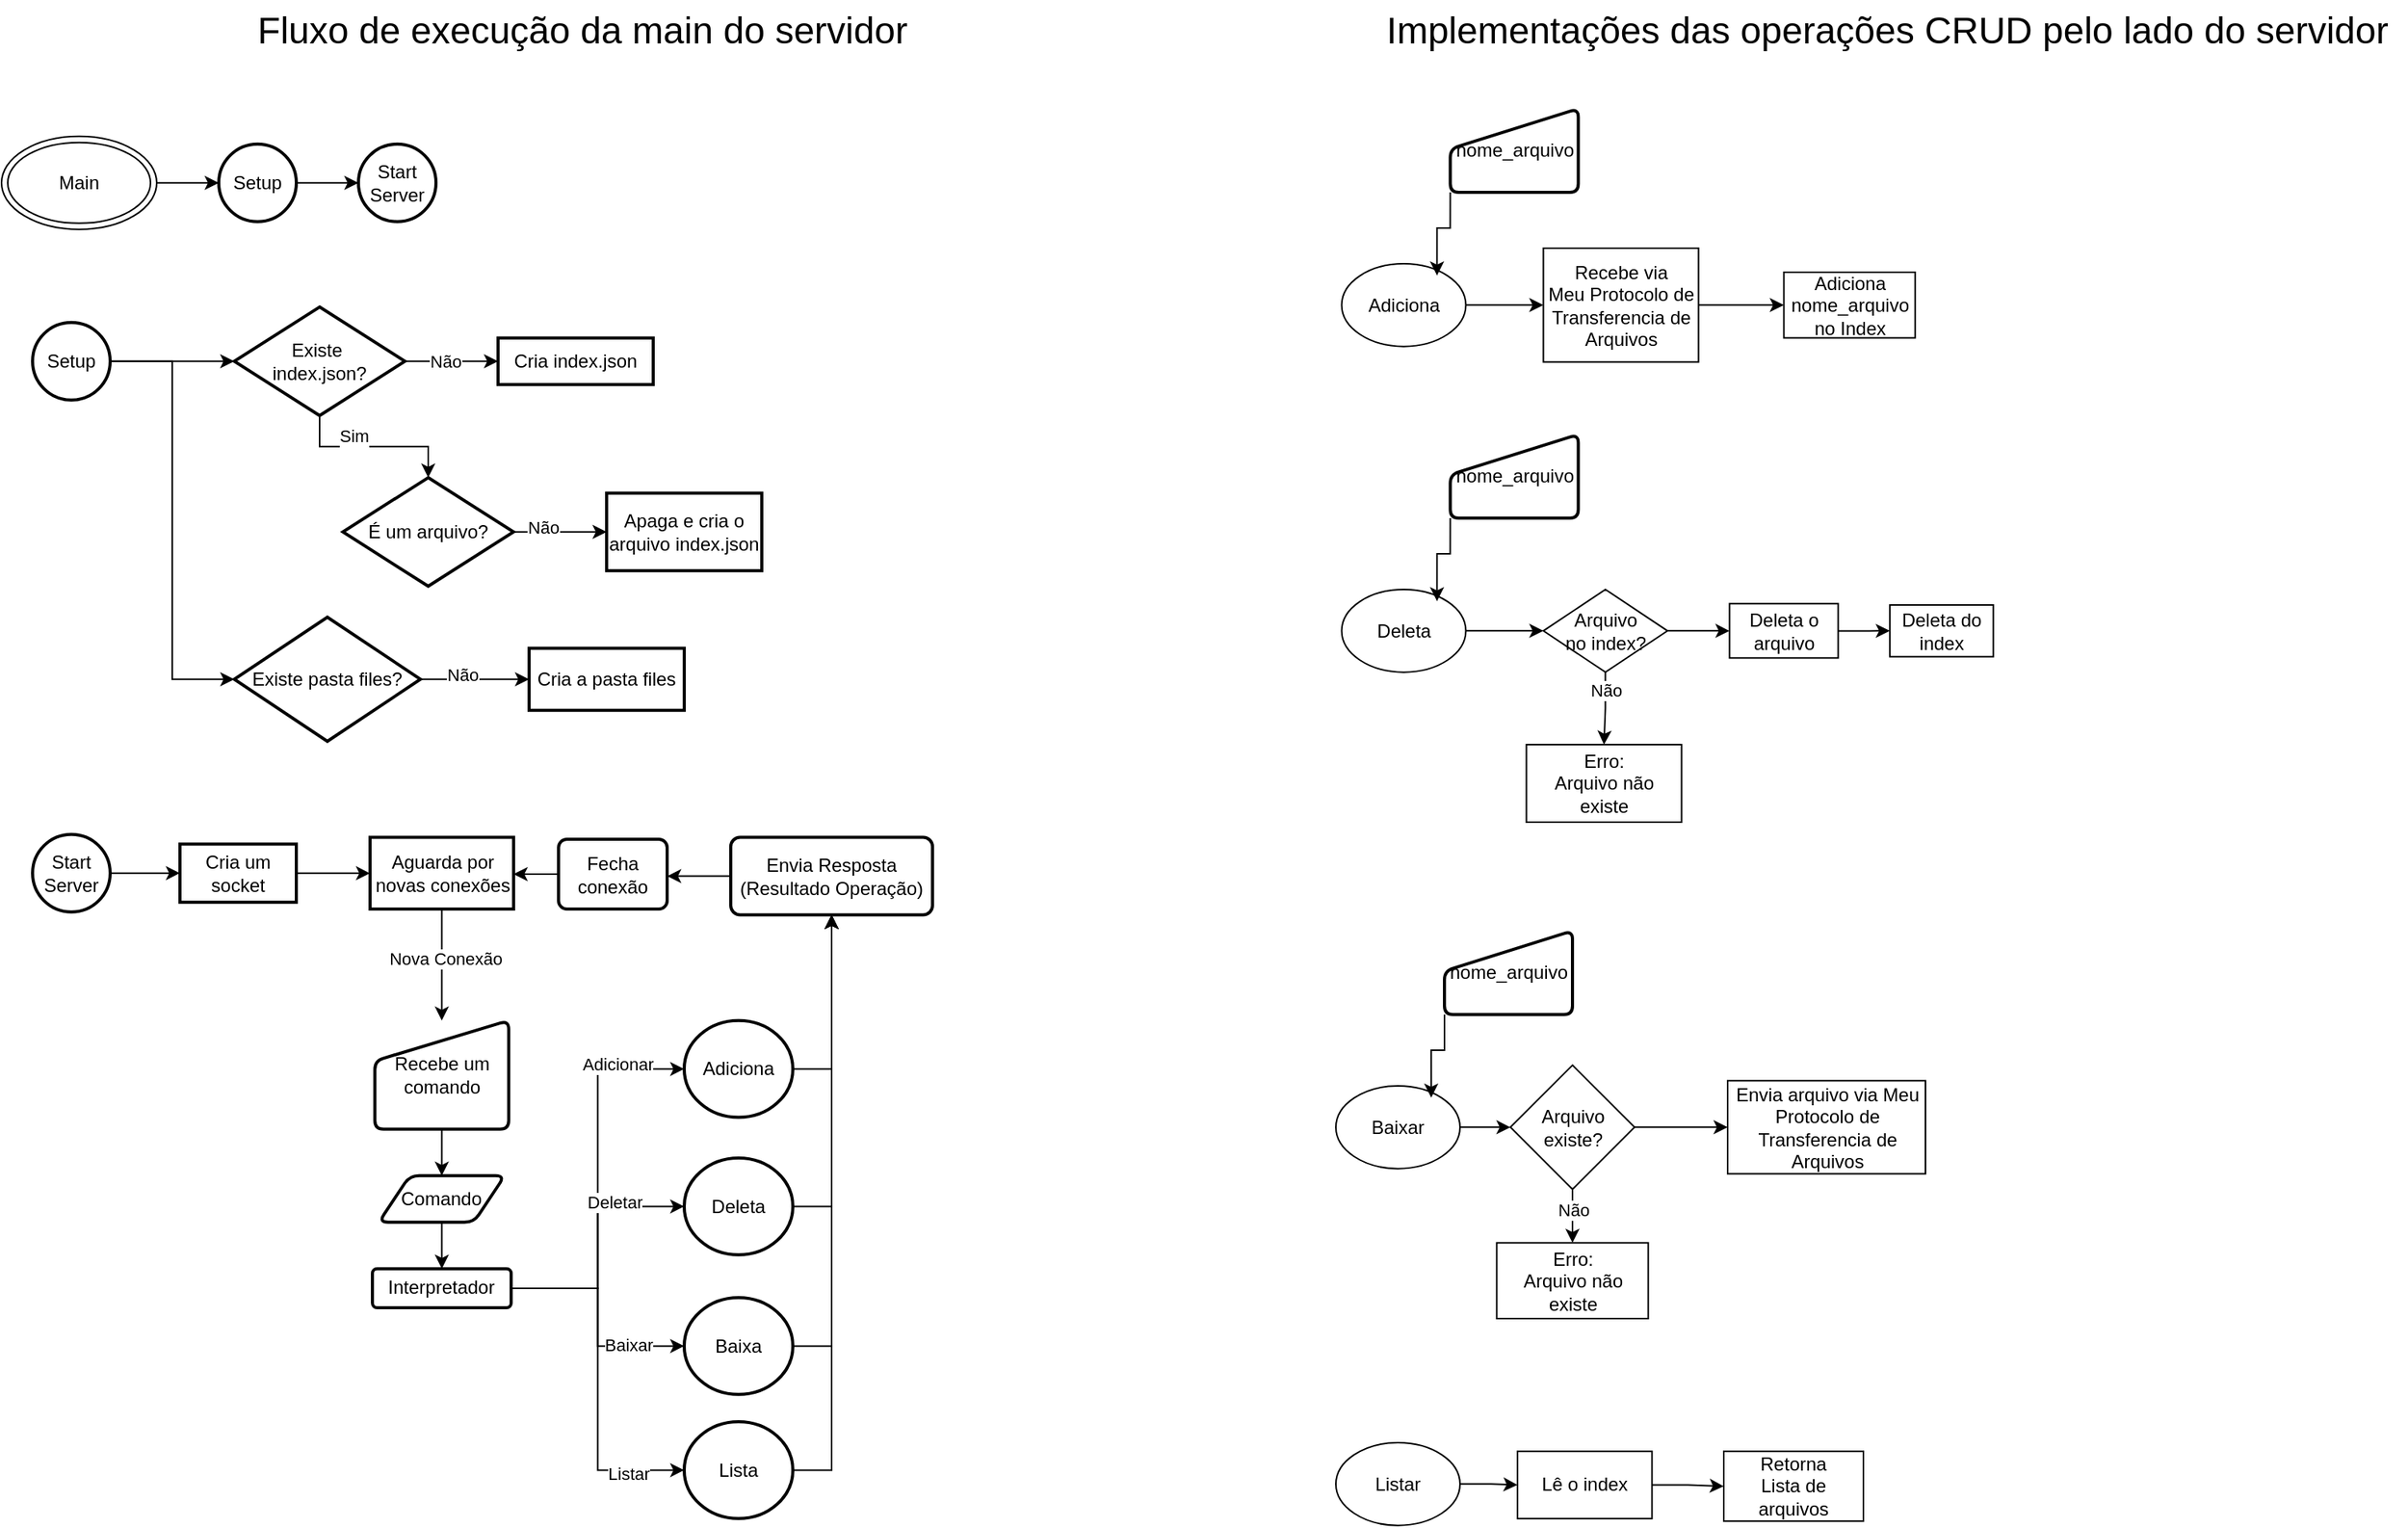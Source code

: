 <mxfile version="26.2.13">
  <diagram id="C5RBs43oDa-KdzZeNtuy" name="Page-1">
    <mxGraphModel dx="1745" dy="1034" grid="1" gridSize="10" guides="1" tooltips="1" connect="1" arrows="1" fold="1" page="1" pageScale="1" pageWidth="827" pageHeight="1169" math="0" shadow="0">
      <root>
        <mxCell id="WIyWlLk6GJQsqaUBKTNV-0" />
        <mxCell id="WIyWlLk6GJQsqaUBKTNV-1" parent="WIyWlLk6GJQsqaUBKTNV-0" />
        <mxCell id="AQV6Ltq1wuZ7xdeaDdIy-26" value="" style="edgeStyle=orthogonalEdgeStyle;rounded=0;orthogonalLoop=1;jettySize=auto;html=1;" parent="WIyWlLk6GJQsqaUBKTNV-1" source="AQV6Ltq1wuZ7xdeaDdIy-14" target="AQV6Ltq1wuZ7xdeaDdIy-25" edge="1">
          <mxGeometry relative="1" as="geometry" />
        </mxCell>
        <mxCell id="AQV6Ltq1wuZ7xdeaDdIy-14" value="Setup" style="strokeWidth=2;html=1;shape=mxgraph.flowchart.start_2;whiteSpace=wrap;" parent="WIyWlLk6GJQsqaUBKTNV-1" vertex="1">
          <mxGeometry x="180" y="132.88" width="50" height="50" as="geometry" />
        </mxCell>
        <mxCell id="AQV6Ltq1wuZ7xdeaDdIy-18" value="" style="edgeStyle=orthogonalEdgeStyle;rounded=0;orthogonalLoop=1;jettySize=auto;html=1;" parent="WIyWlLk6GJQsqaUBKTNV-1" source="AQV6Ltq1wuZ7xdeaDdIy-17" target="AQV6Ltq1wuZ7xdeaDdIy-14" edge="1">
          <mxGeometry relative="1" as="geometry" />
        </mxCell>
        <mxCell id="AQV6Ltq1wuZ7xdeaDdIy-17" value="&lt;div&gt;Main&lt;/div&gt;" style="ellipse;shape=doubleEllipse;whiteSpace=wrap;html=1;" parent="WIyWlLk6GJQsqaUBKTNV-1" vertex="1">
          <mxGeometry x="40" y="127.88" width="100" height="60" as="geometry" />
        </mxCell>
        <mxCell id="AQV6Ltq1wuZ7xdeaDdIy-32" value="" style="edgeStyle=orthogonalEdgeStyle;rounded=0;orthogonalLoop=1;jettySize=auto;html=1;" parent="WIyWlLk6GJQsqaUBKTNV-1" source="AQV6Ltq1wuZ7xdeaDdIy-20" target="AQV6Ltq1wuZ7xdeaDdIy-31" edge="1">
          <mxGeometry relative="1" as="geometry">
            <Array as="points">
              <mxPoint x="180" y="272.88" />
              <mxPoint x="180" y="272.88" />
            </Array>
          </mxGeometry>
        </mxCell>
        <mxCell id="AQV6Ltq1wuZ7xdeaDdIy-49" value="" style="edgeStyle=orthogonalEdgeStyle;rounded=0;orthogonalLoop=1;jettySize=auto;html=1;" parent="WIyWlLk6GJQsqaUBKTNV-1" source="AQV6Ltq1wuZ7xdeaDdIy-20" target="AQV6Ltq1wuZ7xdeaDdIy-48" edge="1">
          <mxGeometry relative="1" as="geometry">
            <Array as="points">
              <mxPoint x="150" y="272.88" />
              <mxPoint x="150" y="477.88" />
            </Array>
          </mxGeometry>
        </mxCell>
        <mxCell id="AQV6Ltq1wuZ7xdeaDdIy-20" value="&lt;div&gt;Setup&lt;/div&gt;" style="strokeWidth=2;html=1;shape=mxgraph.flowchart.start_2;whiteSpace=wrap;" parent="WIyWlLk6GJQsqaUBKTNV-1" vertex="1">
          <mxGeometry x="60" y="247.88" width="50" height="50" as="geometry" />
        </mxCell>
        <mxCell id="AQV6Ltq1wuZ7xdeaDdIy-25" value="&lt;div&gt;Start Server&lt;/div&gt;" style="strokeWidth=2;html=1;shape=mxgraph.flowchart.start_2;whiteSpace=wrap;" parent="WIyWlLk6GJQsqaUBKTNV-1" vertex="1">
          <mxGeometry x="270" y="132.88" width="50" height="50" as="geometry" />
        </mxCell>
        <mxCell id="AQV6Ltq1wuZ7xdeaDdIy-36" value="" style="edgeStyle=orthogonalEdgeStyle;rounded=0;orthogonalLoop=1;jettySize=auto;html=1;" parent="WIyWlLk6GJQsqaUBKTNV-1" source="AQV6Ltq1wuZ7xdeaDdIy-31" target="AQV6Ltq1wuZ7xdeaDdIy-35" edge="1">
          <mxGeometry relative="1" as="geometry" />
        </mxCell>
        <mxCell id="AQV6Ltq1wuZ7xdeaDdIy-37" value="&lt;div&gt;Não&lt;/div&gt;" style="edgeLabel;html=1;align=center;verticalAlign=middle;resizable=0;points=[];" parent="AQV6Ltq1wuZ7xdeaDdIy-36" vertex="1" connectable="0">
          <mxGeometry x="-0.158" relative="1" as="geometry">
            <mxPoint as="offset" />
          </mxGeometry>
        </mxCell>
        <mxCell id="AQV6Ltq1wuZ7xdeaDdIy-43" value="" style="edgeStyle=orthogonalEdgeStyle;rounded=0;orthogonalLoop=1;jettySize=auto;html=1;" parent="WIyWlLk6GJQsqaUBKTNV-1" source="AQV6Ltq1wuZ7xdeaDdIy-31" target="AQV6Ltq1wuZ7xdeaDdIy-42" edge="1">
          <mxGeometry relative="1" as="geometry" />
        </mxCell>
        <mxCell id="AQV6Ltq1wuZ7xdeaDdIy-44" value="&lt;div&gt;Sim&lt;/div&gt;&lt;div&gt;&lt;br&gt;&lt;/div&gt;" style="edgeLabel;html=1;align=center;verticalAlign=middle;resizable=0;points=[];" parent="AQV6Ltq1wuZ7xdeaDdIy-43" vertex="1" connectable="0">
          <mxGeometry x="-0.246" relative="1" as="geometry">
            <mxPoint as="offset" />
          </mxGeometry>
        </mxCell>
        <mxCell id="AQV6Ltq1wuZ7xdeaDdIy-31" value="&lt;div&gt;Existe&amp;nbsp;&lt;/div&gt;&lt;div&gt;index.json?&lt;/div&gt;" style="strokeWidth=2;html=1;shape=mxgraph.flowchart.decision;whiteSpace=wrap;" parent="WIyWlLk6GJQsqaUBKTNV-1" vertex="1">
          <mxGeometry x="190" y="237.88" width="110" height="70" as="geometry" />
        </mxCell>
        <mxCell id="AQV6Ltq1wuZ7xdeaDdIy-35" value="&lt;div&gt;Cria index.json&lt;/div&gt;" style="whiteSpace=wrap;html=1;strokeWidth=2;" parent="WIyWlLk6GJQsqaUBKTNV-1" vertex="1">
          <mxGeometry x="360" y="257.88" width="100" height="30" as="geometry" />
        </mxCell>
        <mxCell id="AQV6Ltq1wuZ7xdeaDdIy-46" value="" style="edgeStyle=orthogonalEdgeStyle;rounded=0;orthogonalLoop=1;jettySize=auto;html=1;" parent="WIyWlLk6GJQsqaUBKTNV-1" source="AQV6Ltq1wuZ7xdeaDdIy-42" target="AQV6Ltq1wuZ7xdeaDdIy-45" edge="1">
          <mxGeometry relative="1" as="geometry" />
        </mxCell>
        <mxCell id="AQV6Ltq1wuZ7xdeaDdIy-47" value="&lt;div&gt;Não&lt;/div&gt;" style="edgeLabel;html=1;align=center;verticalAlign=middle;resizable=0;points=[];" parent="AQV6Ltq1wuZ7xdeaDdIy-46" vertex="1" connectable="0">
          <mxGeometry x="-0.369" y="3" relative="1" as="geometry">
            <mxPoint as="offset" />
          </mxGeometry>
        </mxCell>
        <mxCell id="AQV6Ltq1wuZ7xdeaDdIy-42" value="É um arquivo?" style="strokeWidth=2;html=1;shape=mxgraph.flowchart.decision;whiteSpace=wrap;" parent="WIyWlLk6GJQsqaUBKTNV-1" vertex="1">
          <mxGeometry x="260" y="347.88" width="110" height="70" as="geometry" />
        </mxCell>
        <mxCell id="AQV6Ltq1wuZ7xdeaDdIy-45" value="&lt;div&gt;Apaga e cria o arquivo index.json&lt;/div&gt;" style="whiteSpace=wrap;html=1;strokeWidth=2;" parent="WIyWlLk6GJQsqaUBKTNV-1" vertex="1">
          <mxGeometry x="430" y="357.88" width="100" height="50" as="geometry" />
        </mxCell>
        <mxCell id="AQV6Ltq1wuZ7xdeaDdIy-53" value="" style="edgeStyle=orthogonalEdgeStyle;rounded=0;orthogonalLoop=1;jettySize=auto;html=1;" parent="WIyWlLk6GJQsqaUBKTNV-1" source="AQV6Ltq1wuZ7xdeaDdIy-48" target="AQV6Ltq1wuZ7xdeaDdIy-52" edge="1">
          <mxGeometry relative="1" as="geometry" />
        </mxCell>
        <mxCell id="AQV6Ltq1wuZ7xdeaDdIy-54" value="&lt;div&gt;Não&lt;/div&gt;" style="edgeLabel;html=1;align=center;verticalAlign=middle;resizable=0;points=[];" parent="AQV6Ltq1wuZ7xdeaDdIy-53" vertex="1" connectable="0">
          <mxGeometry x="-0.229" y="3" relative="1" as="geometry">
            <mxPoint as="offset" />
          </mxGeometry>
        </mxCell>
        <mxCell id="AQV6Ltq1wuZ7xdeaDdIy-48" value="&lt;div&gt;Existe pasta files?&lt;/div&gt;" style="rhombus;whiteSpace=wrap;html=1;strokeWidth=2;" parent="WIyWlLk6GJQsqaUBKTNV-1" vertex="1">
          <mxGeometry x="190" y="437.88" width="120" height="80" as="geometry" />
        </mxCell>
        <mxCell id="AQV6Ltq1wuZ7xdeaDdIy-52" value="&lt;div&gt;Cria a pasta files&lt;/div&gt;" style="whiteSpace=wrap;html=1;strokeWidth=2;" parent="WIyWlLk6GJQsqaUBKTNV-1" vertex="1">
          <mxGeometry x="380" y="457.88" width="100" height="40" as="geometry" />
        </mxCell>
        <mxCell id="AQV6Ltq1wuZ7xdeaDdIy-57" value="" style="edgeStyle=orthogonalEdgeStyle;rounded=0;orthogonalLoop=1;jettySize=auto;html=1;" parent="WIyWlLk6GJQsqaUBKTNV-1" source="AQV6Ltq1wuZ7xdeaDdIy-55" target="AQV6Ltq1wuZ7xdeaDdIy-56" edge="1">
          <mxGeometry relative="1" as="geometry" />
        </mxCell>
        <mxCell id="AQV6Ltq1wuZ7xdeaDdIy-55" value="Start&lt;br&gt;Server" style="strokeWidth=2;html=1;shape=mxgraph.flowchart.start_2;whiteSpace=wrap;" parent="WIyWlLk6GJQsqaUBKTNV-1" vertex="1">
          <mxGeometry x="60" y="577.88" width="50" height="50" as="geometry" />
        </mxCell>
        <mxCell id="AQV6Ltq1wuZ7xdeaDdIy-59" value="" style="edgeStyle=orthogonalEdgeStyle;rounded=0;orthogonalLoop=1;jettySize=auto;html=1;" parent="WIyWlLk6GJQsqaUBKTNV-1" source="AQV6Ltq1wuZ7xdeaDdIy-56" target="AQV6Ltq1wuZ7xdeaDdIy-58" edge="1">
          <mxGeometry relative="1" as="geometry" />
        </mxCell>
        <mxCell id="AQV6Ltq1wuZ7xdeaDdIy-56" value="Cria um socket" style="whiteSpace=wrap;html=1;strokeWidth=2;" parent="WIyWlLk6GJQsqaUBKTNV-1" vertex="1">
          <mxGeometry x="155" y="584.13" width="75" height="37.5" as="geometry" />
        </mxCell>
        <mxCell id="AQV6Ltq1wuZ7xdeaDdIy-71" value="" style="edgeStyle=orthogonalEdgeStyle;rounded=0;orthogonalLoop=1;jettySize=auto;html=1;" parent="WIyWlLk6GJQsqaUBKTNV-1" source="AQV6Ltq1wuZ7xdeaDdIy-58" target="AQV6Ltq1wuZ7xdeaDdIy-70" edge="1">
          <mxGeometry relative="1" as="geometry" />
        </mxCell>
        <mxCell id="AQV6Ltq1wuZ7xdeaDdIy-73" value="Nova Conexão" style="edgeLabel;html=1;align=center;verticalAlign=middle;resizable=0;points=[];" parent="AQV6Ltq1wuZ7xdeaDdIy-71" vertex="1" connectable="0">
          <mxGeometry x="-0.108" y="2" relative="1" as="geometry">
            <mxPoint as="offset" />
          </mxGeometry>
        </mxCell>
        <mxCell id="AQV6Ltq1wuZ7xdeaDdIy-58" value="&lt;div&gt;Aguarda por &lt;br&gt;&lt;/div&gt;&lt;div&gt;novas conexões&lt;/div&gt;" style="whiteSpace=wrap;html=1;strokeWidth=2;" parent="WIyWlLk6GJQsqaUBKTNV-1" vertex="1">
          <mxGeometry x="277.5" y="579.76" width="92.5" height="46.25" as="geometry" />
        </mxCell>
        <mxCell id="AQV6Ltq1wuZ7xdeaDdIy-76" value="" style="edgeStyle=orthogonalEdgeStyle;rounded=0;orthogonalLoop=1;jettySize=auto;html=1;" parent="WIyWlLk6GJQsqaUBKTNV-1" source="AQV6Ltq1wuZ7xdeaDdIy-70" target="AQV6Ltq1wuZ7xdeaDdIy-75" edge="1">
          <mxGeometry relative="1" as="geometry" />
        </mxCell>
        <mxCell id="AQV6Ltq1wuZ7xdeaDdIy-70" value="Recebe um comando" style="html=1;strokeWidth=2;shape=manualInput;whiteSpace=wrap;rounded=1;size=26;arcSize=11;" parent="WIyWlLk6GJQsqaUBKTNV-1" vertex="1">
          <mxGeometry x="280.62" y="697.88" width="86.25" height="70" as="geometry" />
        </mxCell>
        <mxCell id="AQV6Ltq1wuZ7xdeaDdIy-78" value="" style="edgeStyle=orthogonalEdgeStyle;rounded=0;orthogonalLoop=1;jettySize=auto;html=1;" parent="WIyWlLk6GJQsqaUBKTNV-1" source="AQV6Ltq1wuZ7xdeaDdIy-75" target="AQV6Ltq1wuZ7xdeaDdIy-77" edge="1">
          <mxGeometry relative="1" as="geometry" />
        </mxCell>
        <mxCell id="AQV6Ltq1wuZ7xdeaDdIy-75" value="&lt;div&gt;Comando&lt;/div&gt;" style="shape=parallelogram;perimeter=parallelogramPerimeter;whiteSpace=wrap;html=1;fixedSize=1;strokeWidth=2;rounded=1;arcSize=12;" parent="WIyWlLk6GJQsqaUBKTNV-1" vertex="1">
          <mxGeometry x="283.11" y="797.88" width="81.26" height="30" as="geometry" />
        </mxCell>
        <mxCell id="AQV6Ltq1wuZ7xdeaDdIy-88" style="edgeStyle=orthogonalEdgeStyle;rounded=0;orthogonalLoop=1;jettySize=auto;html=1;entryX=0;entryY=0.5;entryDx=0;entryDy=0;exitX=1;exitY=0.5;exitDx=0;exitDy=0;" parent="WIyWlLk6GJQsqaUBKTNV-1" source="AQV6Ltq1wuZ7xdeaDdIy-77" target="AQV6Ltq1wuZ7xdeaDdIy-80" edge="1">
          <mxGeometry relative="1" as="geometry">
            <mxPoint x="430" y="877.88" as="sourcePoint" />
          </mxGeometry>
        </mxCell>
        <mxCell id="AQV6Ltq1wuZ7xdeaDdIy-92" value="Adicionar" style="edgeLabel;html=1;align=center;verticalAlign=middle;resizable=0;points=[];" parent="AQV6Ltq1wuZ7xdeaDdIy-88" vertex="1" connectable="0">
          <mxGeometry x="0.66" y="3" relative="1" as="geometry">
            <mxPoint as="offset" />
          </mxGeometry>
        </mxCell>
        <mxCell id="AQV6Ltq1wuZ7xdeaDdIy-89" style="edgeStyle=orthogonalEdgeStyle;rounded=0;orthogonalLoop=1;jettySize=auto;html=1;exitX=1;exitY=0.5;exitDx=0;exitDy=0;entryX=0;entryY=0.5;entryDx=0;entryDy=0;" parent="WIyWlLk6GJQsqaUBKTNV-1" source="AQV6Ltq1wuZ7xdeaDdIy-77" target="AQV6Ltq1wuZ7xdeaDdIy-82" edge="1">
          <mxGeometry relative="1" as="geometry" />
        </mxCell>
        <mxCell id="AQV6Ltq1wuZ7xdeaDdIy-93" value="Deletar" style="edgeLabel;html=1;align=center;verticalAlign=middle;resizable=0;points=[];" parent="AQV6Ltq1wuZ7xdeaDdIy-89" vertex="1" connectable="0">
          <mxGeometry x="0.456" y="3" relative="1" as="geometry">
            <mxPoint as="offset" />
          </mxGeometry>
        </mxCell>
        <mxCell id="AQV6Ltq1wuZ7xdeaDdIy-90" style="edgeStyle=orthogonalEdgeStyle;rounded=0;orthogonalLoop=1;jettySize=auto;html=1;exitX=1;exitY=0.5;exitDx=0;exitDy=0;entryX=0;entryY=0.5;entryDx=0;entryDy=0;" parent="WIyWlLk6GJQsqaUBKTNV-1" source="AQV6Ltq1wuZ7xdeaDdIy-77" target="AQV6Ltq1wuZ7xdeaDdIy-83" edge="1">
          <mxGeometry relative="1" as="geometry" />
        </mxCell>
        <mxCell id="AQV6Ltq1wuZ7xdeaDdIy-94" value="Baixar" style="edgeLabel;html=1;align=center;verticalAlign=middle;resizable=0;points=[];" parent="AQV6Ltq1wuZ7xdeaDdIy-90" vertex="1" connectable="0">
          <mxGeometry x="0.512" y="1" relative="1" as="geometry">
            <mxPoint as="offset" />
          </mxGeometry>
        </mxCell>
        <mxCell id="AQV6Ltq1wuZ7xdeaDdIy-91" style="edgeStyle=orthogonalEdgeStyle;rounded=0;orthogonalLoop=1;jettySize=auto;html=1;exitX=1;exitY=0.5;exitDx=0;exitDy=0;entryX=0;entryY=0.5;entryDx=0;entryDy=0;" parent="WIyWlLk6GJQsqaUBKTNV-1" source="AQV6Ltq1wuZ7xdeaDdIy-77" target="AQV6Ltq1wuZ7xdeaDdIy-86" edge="1">
          <mxGeometry relative="1" as="geometry" />
        </mxCell>
        <mxCell id="AQV6Ltq1wuZ7xdeaDdIy-95" value="Listar" style="edgeLabel;html=1;align=center;verticalAlign=middle;resizable=0;points=[];" parent="AQV6Ltq1wuZ7xdeaDdIy-91" vertex="1" connectable="0">
          <mxGeometry x="0.682" y="-2" relative="1" as="geometry">
            <mxPoint as="offset" />
          </mxGeometry>
        </mxCell>
        <mxCell id="AQV6Ltq1wuZ7xdeaDdIy-77" value="Interpretador" style="whiteSpace=wrap;html=1;strokeWidth=2;rounded=1;arcSize=12;" parent="WIyWlLk6GJQsqaUBKTNV-1" vertex="1">
          <mxGeometry x="279.05" y="857.88" width="89.39" height="25.16" as="geometry" />
        </mxCell>
        <mxCell id="AQV6Ltq1wuZ7xdeaDdIy-107" value="" style="edgeStyle=orthogonalEdgeStyle;rounded=0;orthogonalLoop=1;jettySize=auto;html=1;" parent="WIyWlLk6GJQsqaUBKTNV-1" source="AQV6Ltq1wuZ7xdeaDdIy-80" target="AQV6Ltq1wuZ7xdeaDdIy-106" edge="1">
          <mxGeometry relative="1" as="geometry">
            <Array as="points">
              <mxPoint x="575" y="728.88" />
            </Array>
          </mxGeometry>
        </mxCell>
        <mxCell id="AQV6Ltq1wuZ7xdeaDdIy-80" value="Adiciona" style="ellipse;whiteSpace=wrap;html=1;strokeWidth=2;rounded=1;arcSize=12;" parent="WIyWlLk6GJQsqaUBKTNV-1" vertex="1">
          <mxGeometry x="480" y="697.88" width="70" height="62.42" as="geometry" />
        </mxCell>
        <mxCell id="AQV6Ltq1wuZ7xdeaDdIy-112" style="edgeStyle=orthogonalEdgeStyle;rounded=0;orthogonalLoop=1;jettySize=auto;html=1;exitX=1;exitY=0.5;exitDx=0;exitDy=0;entryX=0.5;entryY=1;entryDx=0;entryDy=0;" parent="WIyWlLk6GJQsqaUBKTNV-1" source="AQV6Ltq1wuZ7xdeaDdIy-82" target="AQV6Ltq1wuZ7xdeaDdIy-106" edge="1">
          <mxGeometry relative="1" as="geometry" />
        </mxCell>
        <mxCell id="AQV6Ltq1wuZ7xdeaDdIy-82" value="Deleta" style="ellipse;whiteSpace=wrap;html=1;strokeWidth=2;rounded=1;arcSize=12;" parent="WIyWlLk6GJQsqaUBKTNV-1" vertex="1">
          <mxGeometry x="480" y="786.51" width="70" height="62.42" as="geometry" />
        </mxCell>
        <mxCell id="AQV6Ltq1wuZ7xdeaDdIy-113" style="edgeStyle=orthogonalEdgeStyle;rounded=0;orthogonalLoop=1;jettySize=auto;html=1;exitX=1;exitY=0.5;exitDx=0;exitDy=0;entryX=0.5;entryY=1;entryDx=0;entryDy=0;" parent="WIyWlLk6GJQsqaUBKTNV-1" source="AQV6Ltq1wuZ7xdeaDdIy-83" target="AQV6Ltq1wuZ7xdeaDdIy-106" edge="1">
          <mxGeometry relative="1" as="geometry" />
        </mxCell>
        <mxCell id="AQV6Ltq1wuZ7xdeaDdIy-83" value="&lt;div&gt;Baixa&lt;/div&gt;" style="ellipse;whiteSpace=wrap;html=1;strokeWidth=2;rounded=1;arcSize=12;" parent="WIyWlLk6GJQsqaUBKTNV-1" vertex="1">
          <mxGeometry x="480" y="876.51" width="70" height="62.42" as="geometry" />
        </mxCell>
        <mxCell id="AQV6Ltq1wuZ7xdeaDdIy-115" style="edgeStyle=orthogonalEdgeStyle;rounded=0;orthogonalLoop=1;jettySize=auto;html=1;exitX=1;exitY=0.5;exitDx=0;exitDy=0;entryX=0.5;entryY=1;entryDx=0;entryDy=0;" parent="WIyWlLk6GJQsqaUBKTNV-1" source="AQV6Ltq1wuZ7xdeaDdIy-86" target="AQV6Ltq1wuZ7xdeaDdIy-106" edge="1">
          <mxGeometry relative="1" as="geometry" />
        </mxCell>
        <mxCell id="AQV6Ltq1wuZ7xdeaDdIy-86" value="Lista" style="ellipse;whiteSpace=wrap;html=1;strokeWidth=2;rounded=1;arcSize=12;" parent="WIyWlLk6GJQsqaUBKTNV-1" vertex="1">
          <mxGeometry x="480" y="956.51" width="70" height="62.42" as="geometry" />
        </mxCell>
        <mxCell id="AQV6Ltq1wuZ7xdeaDdIy-111" value="" style="edgeStyle=orthogonalEdgeStyle;rounded=0;orthogonalLoop=1;jettySize=auto;html=1;" parent="WIyWlLk6GJQsqaUBKTNV-1" source="AQV6Ltq1wuZ7xdeaDdIy-106" target="AQV6Ltq1wuZ7xdeaDdIy-108" edge="1">
          <mxGeometry relative="1" as="geometry">
            <Array as="points">
              <mxPoint x="490" y="603.88" />
              <mxPoint x="490" y="603.88" />
            </Array>
          </mxGeometry>
        </mxCell>
        <mxCell id="AQV6Ltq1wuZ7xdeaDdIy-106" value="Envia Resposta&lt;br&gt;(Resultado Operação)" style="whiteSpace=wrap;html=1;strokeWidth=2;rounded=1;arcSize=12;" parent="WIyWlLk6GJQsqaUBKTNV-1" vertex="1">
          <mxGeometry x="510" y="579.76" width="130" height="50" as="geometry" />
        </mxCell>
        <mxCell id="AQV6Ltq1wuZ7xdeaDdIy-110" style="edgeStyle=orthogonalEdgeStyle;rounded=0;orthogonalLoop=1;jettySize=auto;html=1;exitX=0;exitY=0.5;exitDx=0;exitDy=0;entryX=1;entryY=0.5;entryDx=0;entryDy=0;" parent="WIyWlLk6GJQsqaUBKTNV-1" source="AQV6Ltq1wuZ7xdeaDdIy-108" target="AQV6Ltq1wuZ7xdeaDdIy-58" edge="1">
          <mxGeometry relative="1" as="geometry" />
        </mxCell>
        <mxCell id="AQV6Ltq1wuZ7xdeaDdIy-108" value="&lt;div&gt;Fecha conexão&lt;/div&gt;" style="rounded=1;whiteSpace=wrap;html=1;strokeWidth=2;arcSize=12;" parent="WIyWlLk6GJQsqaUBKTNV-1" vertex="1">
          <mxGeometry x="399" y="581.02" width="70" height="44.99" as="geometry" />
        </mxCell>
        <mxCell id="wBAJnolEOKedtaq8j_Ej-4" style="edgeStyle=orthogonalEdgeStyle;rounded=0;orthogonalLoop=1;jettySize=auto;html=1;entryX=0;entryY=0.5;entryDx=0;entryDy=0;" edge="1" parent="WIyWlLk6GJQsqaUBKTNV-1" source="pnvKoBJKZdN2tV3ARTNS-0" target="wBAJnolEOKedtaq8j_Ej-1">
          <mxGeometry relative="1" as="geometry" />
        </mxCell>
        <mxCell id="pnvKoBJKZdN2tV3ARTNS-0" value="&lt;div&gt;Adiciona&lt;/div&gt;" style="ellipse;whiteSpace=wrap;html=1;" parent="WIyWlLk6GJQsqaUBKTNV-1" vertex="1">
          <mxGeometry x="903.74" y="210" width="80" height="53.33" as="geometry" />
        </mxCell>
        <mxCell id="pnvKoBJKZdN2tV3ARTNS-1" value="nome_arquivo" style="html=1;strokeWidth=2;shape=manualInput;whiteSpace=wrap;rounded=1;size=26;arcSize=11;" parent="WIyWlLk6GJQsqaUBKTNV-1" vertex="1">
          <mxGeometry x="973.74" y="110" width="82.5" height="54" as="geometry" />
        </mxCell>
        <mxCell id="pnvKoBJKZdN2tV3ARTNS-3" style="edgeStyle=orthogonalEdgeStyle;rounded=0;orthogonalLoop=1;jettySize=auto;html=1;exitX=0;exitY=1;exitDx=0;exitDy=0;entryX=0.768;entryY=0.142;entryDx=0;entryDy=0;entryPerimeter=0;" parent="WIyWlLk6GJQsqaUBKTNV-1" source="pnvKoBJKZdN2tV3ARTNS-1" target="pnvKoBJKZdN2tV3ARTNS-0" edge="1">
          <mxGeometry relative="1" as="geometry" />
        </mxCell>
        <mxCell id="pnvKoBJKZdN2tV3ARTNS-15" value="Adiciona&lt;br&gt;nome_arquivo&lt;br&gt;no Index" style="whiteSpace=wrap;html=1;" parent="WIyWlLk6GJQsqaUBKTNV-1" vertex="1">
          <mxGeometry x="1188.74" y="215.51" width="84.6" height="42.3" as="geometry" />
        </mxCell>
        <mxCell id="pnvKoBJKZdN2tV3ARTNS-37" value="" style="edgeStyle=orthogonalEdgeStyle;rounded=0;orthogonalLoop=1;jettySize=auto;html=1;" parent="WIyWlLk6GJQsqaUBKTNV-1" source="pnvKoBJKZdN2tV3ARTNS-21" target="pnvKoBJKZdN2tV3ARTNS-36" edge="1">
          <mxGeometry relative="1" as="geometry" />
        </mxCell>
        <mxCell id="pnvKoBJKZdN2tV3ARTNS-21" value="Deleta" style="ellipse;whiteSpace=wrap;html=1;" parent="WIyWlLk6GJQsqaUBKTNV-1" vertex="1">
          <mxGeometry x="903.74" y="420" width="80" height="53.33" as="geometry" />
        </mxCell>
        <mxCell id="pnvKoBJKZdN2tV3ARTNS-22" value="nome_arquivo" style="html=1;strokeWidth=2;shape=manualInput;whiteSpace=wrap;rounded=1;size=26;arcSize=11;" parent="WIyWlLk6GJQsqaUBKTNV-1" vertex="1">
          <mxGeometry x="973.74" y="320" width="82.5" height="54" as="geometry" />
        </mxCell>
        <mxCell id="pnvKoBJKZdN2tV3ARTNS-23" style="edgeStyle=orthogonalEdgeStyle;rounded=0;orthogonalLoop=1;jettySize=auto;html=1;exitX=0;exitY=1;exitDx=0;exitDy=0;entryX=0.768;entryY=0.142;entryDx=0;entryDy=0;entryPerimeter=0;" parent="WIyWlLk6GJQsqaUBKTNV-1" source="pnvKoBJKZdN2tV3ARTNS-22" target="pnvKoBJKZdN2tV3ARTNS-21" edge="1">
          <mxGeometry relative="1" as="geometry" />
        </mxCell>
        <mxCell id="pnvKoBJKZdN2tV3ARTNS-39" value="" style="edgeStyle=orthogonalEdgeStyle;rounded=0;orthogonalLoop=1;jettySize=auto;html=1;" parent="WIyWlLk6GJQsqaUBKTNV-1" source="pnvKoBJKZdN2tV3ARTNS-36" target="pnvKoBJKZdN2tV3ARTNS-38" edge="1">
          <mxGeometry relative="1" as="geometry" />
        </mxCell>
        <mxCell id="pnvKoBJKZdN2tV3ARTNS-40" value="Não" style="edgeLabel;html=1;align=center;verticalAlign=middle;resizable=0;points=[];" parent="pnvKoBJKZdN2tV3ARTNS-39" vertex="1" connectable="0">
          <mxGeometry x="-0.545" relative="1" as="geometry">
            <mxPoint as="offset" />
          </mxGeometry>
        </mxCell>
        <mxCell id="pnvKoBJKZdN2tV3ARTNS-42" value="" style="edgeStyle=orthogonalEdgeStyle;rounded=0;orthogonalLoop=1;jettySize=auto;html=1;" parent="WIyWlLk6GJQsqaUBKTNV-1" source="pnvKoBJKZdN2tV3ARTNS-36" target="pnvKoBJKZdN2tV3ARTNS-41" edge="1">
          <mxGeometry relative="1" as="geometry" />
        </mxCell>
        <mxCell id="pnvKoBJKZdN2tV3ARTNS-36" value="Arquivo&lt;br&gt;no index?" style="rhombus;whiteSpace=wrap;html=1;" parent="WIyWlLk6GJQsqaUBKTNV-1" vertex="1">
          <mxGeometry x="1033.74" y="419.99" width="80" height="53.34" as="geometry" />
        </mxCell>
        <mxCell id="pnvKoBJKZdN2tV3ARTNS-38" value="Erro:&lt;br&gt;Arquivo não existe" style="whiteSpace=wrap;html=1;" parent="WIyWlLk6GJQsqaUBKTNV-1" vertex="1">
          <mxGeometry x="1022.79" y="520" width="100" height="50" as="geometry" />
        </mxCell>
        <mxCell id="pnvKoBJKZdN2tV3ARTNS-44" value="" style="edgeStyle=orthogonalEdgeStyle;rounded=0;orthogonalLoop=1;jettySize=auto;html=1;" parent="WIyWlLk6GJQsqaUBKTNV-1" source="pnvKoBJKZdN2tV3ARTNS-41" target="pnvKoBJKZdN2tV3ARTNS-43" edge="1">
          <mxGeometry relative="1" as="geometry" />
        </mxCell>
        <mxCell id="pnvKoBJKZdN2tV3ARTNS-41" value="Deleta o arquivo" style="whiteSpace=wrap;html=1;" parent="WIyWlLk6GJQsqaUBKTNV-1" vertex="1">
          <mxGeometry x="1153.72" y="429.15" width="70.02" height="35.01" as="geometry" />
        </mxCell>
        <mxCell id="pnvKoBJKZdN2tV3ARTNS-43" value="Deleta do index" style="whiteSpace=wrap;html=1;" parent="WIyWlLk6GJQsqaUBKTNV-1" vertex="1">
          <mxGeometry x="1257.06" y="429.99" width="66.68" height="33.34" as="geometry" />
        </mxCell>
        <mxCell id="pnvKoBJKZdN2tV3ARTNS-66" value="" style="edgeStyle=orthogonalEdgeStyle;rounded=0;orthogonalLoop=1;jettySize=auto;html=1;" parent="WIyWlLk6GJQsqaUBKTNV-1" source="pnvKoBJKZdN2tV3ARTNS-48" target="pnvKoBJKZdN2tV3ARTNS-65" edge="1">
          <mxGeometry relative="1" as="geometry" />
        </mxCell>
        <mxCell id="pnvKoBJKZdN2tV3ARTNS-48" value="Baixar" style="ellipse;whiteSpace=wrap;html=1;" parent="WIyWlLk6GJQsqaUBKTNV-1" vertex="1">
          <mxGeometry x="900" y="740" width="80" height="53.33" as="geometry" />
        </mxCell>
        <mxCell id="pnvKoBJKZdN2tV3ARTNS-49" value="nome_arquivo" style="html=1;strokeWidth=2;shape=manualInput;whiteSpace=wrap;rounded=1;size=26;arcSize=11;" parent="WIyWlLk6GJQsqaUBKTNV-1" vertex="1">
          <mxGeometry x="970" y="640" width="82.5" height="54" as="geometry" />
        </mxCell>
        <mxCell id="pnvKoBJKZdN2tV3ARTNS-50" style="edgeStyle=orthogonalEdgeStyle;rounded=0;orthogonalLoop=1;jettySize=auto;html=1;exitX=0;exitY=1;exitDx=0;exitDy=0;entryX=0.768;entryY=0.142;entryDx=0;entryDy=0;entryPerimeter=0;" parent="WIyWlLk6GJQsqaUBKTNV-1" source="pnvKoBJKZdN2tV3ARTNS-49" target="pnvKoBJKZdN2tV3ARTNS-48" edge="1">
          <mxGeometry relative="1" as="geometry" />
        </mxCell>
        <mxCell id="pnvKoBJKZdN2tV3ARTNS-68" value="" style="edgeStyle=orthogonalEdgeStyle;rounded=0;orthogonalLoop=1;jettySize=auto;html=1;" parent="WIyWlLk6GJQsqaUBKTNV-1" source="pnvKoBJKZdN2tV3ARTNS-65" target="pnvKoBJKZdN2tV3ARTNS-67" edge="1">
          <mxGeometry relative="1" as="geometry" />
        </mxCell>
        <mxCell id="pnvKoBJKZdN2tV3ARTNS-69" value="Não" style="edgeLabel;html=1;align=center;verticalAlign=middle;resizable=0;points=[];" parent="pnvKoBJKZdN2tV3ARTNS-68" vertex="1" connectable="0">
          <mxGeometry x="-0.399" relative="1" as="geometry">
            <mxPoint as="offset" />
          </mxGeometry>
        </mxCell>
        <mxCell id="wBAJnolEOKedtaq8j_Ej-6" value="" style="edgeStyle=orthogonalEdgeStyle;rounded=0;orthogonalLoop=1;jettySize=auto;html=1;" edge="1" parent="WIyWlLk6GJQsqaUBKTNV-1" source="pnvKoBJKZdN2tV3ARTNS-65" target="wBAJnolEOKedtaq8j_Ej-5">
          <mxGeometry relative="1" as="geometry" />
        </mxCell>
        <mxCell id="pnvKoBJKZdN2tV3ARTNS-65" value="Arquivo existe?" style="rhombus;whiteSpace=wrap;html=1;" parent="WIyWlLk6GJQsqaUBKTNV-1" vertex="1">
          <mxGeometry x="1012.5" y="726.665" width="80" height="80" as="geometry" />
        </mxCell>
        <mxCell id="pnvKoBJKZdN2tV3ARTNS-67" value="Erro:&lt;br&gt;Arquivo não existe" style="whiteSpace=wrap;html=1;" parent="WIyWlLk6GJQsqaUBKTNV-1" vertex="1">
          <mxGeometry x="1003.68" y="841.18" width="97.63" height="48.82" as="geometry" />
        </mxCell>
        <mxCell id="pnvKoBJKZdN2tV3ARTNS-105" value="" style="edgeStyle=orthogonalEdgeStyle;rounded=0;orthogonalLoop=1;jettySize=auto;html=1;" parent="WIyWlLk6GJQsqaUBKTNV-1" source="pnvKoBJKZdN2tV3ARTNS-76" target="pnvKoBJKZdN2tV3ARTNS-104" edge="1">
          <mxGeometry relative="1" as="geometry" />
        </mxCell>
        <mxCell id="pnvKoBJKZdN2tV3ARTNS-76" value="Listar" style="ellipse;whiteSpace=wrap;html=1;" parent="WIyWlLk6GJQsqaUBKTNV-1" vertex="1">
          <mxGeometry x="900" y="970" width="80" height="53.33" as="geometry" />
        </mxCell>
        <mxCell id="pnvKoBJKZdN2tV3ARTNS-101" value="&lt;div&gt;Retorna&lt;/div&gt;&lt;div&gt;Lista de arquivos&lt;/div&gt;" style="whiteSpace=wrap;html=1;" parent="WIyWlLk6GJQsqaUBKTNV-1" vertex="1">
          <mxGeometry x="1150" y="975.59" width="90" height="45" as="geometry" />
        </mxCell>
        <mxCell id="pnvKoBJKZdN2tV3ARTNS-106" value="" style="edgeStyle=orthogonalEdgeStyle;rounded=0;orthogonalLoop=1;jettySize=auto;html=1;" parent="WIyWlLk6GJQsqaUBKTNV-1" source="pnvKoBJKZdN2tV3ARTNS-104" target="pnvKoBJKZdN2tV3ARTNS-101" edge="1">
          <mxGeometry relative="1" as="geometry" />
        </mxCell>
        <mxCell id="pnvKoBJKZdN2tV3ARTNS-104" value="Lê o index" style="whiteSpace=wrap;html=1;" parent="WIyWlLk6GJQsqaUBKTNV-1" vertex="1">
          <mxGeometry x="1017.07" y="975.59" width="86.67" height="43.34" as="geometry" />
        </mxCell>
        <mxCell id="wBAJnolEOKedtaq8j_Ej-3" style="edgeStyle=orthogonalEdgeStyle;rounded=0;orthogonalLoop=1;jettySize=auto;html=1;exitX=1;exitY=0.5;exitDx=0;exitDy=0;entryX=0;entryY=0.5;entryDx=0;entryDy=0;" edge="1" parent="WIyWlLk6GJQsqaUBKTNV-1" source="wBAJnolEOKedtaq8j_Ej-1" target="pnvKoBJKZdN2tV3ARTNS-15">
          <mxGeometry relative="1" as="geometry" />
        </mxCell>
        <mxCell id="wBAJnolEOKedtaq8j_Ej-1" value="&lt;div&gt;Recebe via&lt;/div&gt;&lt;div&gt;Meu Protocolo de Transferencia de Arquivos&lt;/div&gt;" style="whiteSpace=wrap;html=1;" vertex="1" parent="WIyWlLk6GJQsqaUBKTNV-1">
          <mxGeometry x="1033.74" y="200" width="100" height="73.34" as="geometry" />
        </mxCell>
        <mxCell id="wBAJnolEOKedtaq8j_Ej-5" value="Envia arquivo via Meu Protocolo de Transferencia de Arquivos" style="whiteSpace=wrap;html=1;" vertex="1" parent="WIyWlLk6GJQsqaUBKTNV-1">
          <mxGeometry x="1152.5" y="736.67" width="127.5" height="60" as="geometry" />
        </mxCell>
        <mxCell id="wBAJnolEOKedtaq8j_Ej-7" value="Implementações das operações CRUD pelo lado do servidor" style="text;html=1;align=center;verticalAlign=middle;resizable=0;points=[];autosize=1;strokeColor=none;fillColor=none;fontSize=24;" vertex="1" parent="WIyWlLk6GJQsqaUBKTNV-1">
          <mxGeometry x="920" y="40" width="670" height="40" as="geometry" />
        </mxCell>
        <mxCell id="wBAJnolEOKedtaq8j_Ej-8" value="Fluxo de execução da main do servidor" style="text;html=1;align=center;verticalAlign=middle;resizable=0;points=[];autosize=1;strokeColor=none;fillColor=none;fontSize=24;" vertex="1" parent="WIyWlLk6GJQsqaUBKTNV-1">
          <mxGeometry x="194" y="40" width="440" height="40" as="geometry" />
        </mxCell>
      </root>
    </mxGraphModel>
  </diagram>
</mxfile>
